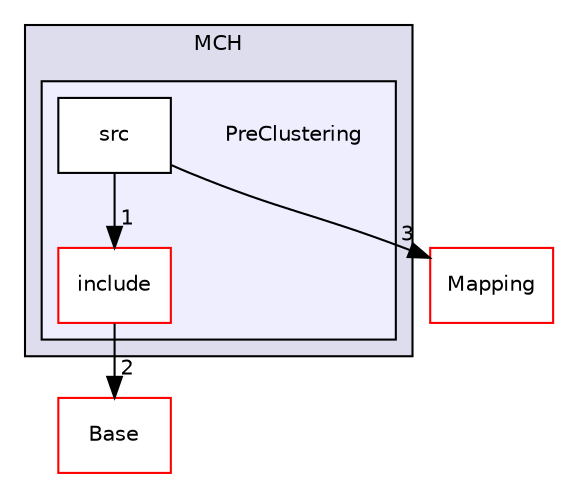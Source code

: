 digraph "/home/travis/build/AliceO2Group/AliceO2/Detectors/MUON/MCH/PreClustering" {
  bgcolor=transparent;
  compound=true
  node [ fontsize="10", fontname="Helvetica"];
  edge [ labelfontsize="10", labelfontname="Helvetica"];
  subgraph clusterdir_061f7088060f41729027f6c2fce0273e {
    graph [ bgcolor="#ddddee", pencolor="black", label="MCH" fontname="Helvetica", fontsize="10", URL="dir_061f7088060f41729027f6c2fce0273e.html"]
  subgraph clusterdir_6229e1f1a243f5ed3f0013dfa4f13deb {
    graph [ bgcolor="#eeeeff", pencolor="black", label="" URL="dir_6229e1f1a243f5ed3f0013dfa4f13deb.html"];
    dir_6229e1f1a243f5ed3f0013dfa4f13deb [shape=plaintext label="PreClustering"];
    dir_51c9f1ab42d905cb59d3f62357040d76 [shape=box label="include" color="red" fillcolor="white" style="filled" URL="dir_51c9f1ab42d905cb59d3f62357040d76.html"];
    dir_4624e4eb636fdecc4c4b4b837c04f177 [shape=box label="src" color="black" fillcolor="white" style="filled" URL="dir_4624e4eb636fdecc4c4b4b837c04f177.html"];
  }
  }
  dir_1155c84989a046e7de4bf0156dc4b34c [shape=box label="Base" color="red" URL="dir_1155c84989a046e7de4bf0156dc4b34c.html"];
  dir_b098e3604916eca5f90f2bb1c75b7880 [shape=box label="Mapping" color="red" URL="dir_b098e3604916eca5f90f2bb1c75b7880.html"];
  dir_51c9f1ab42d905cb59d3f62357040d76->dir_1155c84989a046e7de4bf0156dc4b34c [headlabel="2", labeldistance=1.5 headhref="dir_000516_000129.html"];
  dir_4624e4eb636fdecc4c4b4b837c04f177->dir_51c9f1ab42d905cb59d3f62357040d76 [headlabel="1", labeldistance=1.5 headhref="dir_000518_000516.html"];
  dir_4624e4eb636fdecc4c4b4b837c04f177->dir_b098e3604916eca5f90f2bb1c75b7880 [headlabel="3", labeldistance=1.5 headhref="dir_000518_000494.html"];
}
